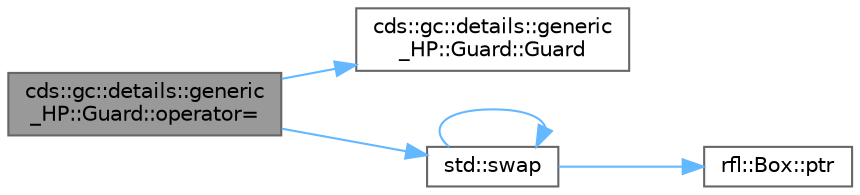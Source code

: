 digraph "cds::gc::details::generic_HP::Guard::operator="
{
 // LATEX_PDF_SIZE
  bgcolor="transparent";
  edge [fontname=Helvetica,fontsize=10,labelfontname=Helvetica,labelfontsize=10];
  node [fontname=Helvetica,fontsize=10,shape=box,height=0.2,width=0.4];
  rankdir="LR";
  Node1 [id="Node000001",label="cds::gc::details::generic\l_HP::Guard::operator=",height=0.2,width=0.4,color="gray40", fillcolor="grey60", style="filled", fontcolor="black",tooltip="Move assignment: the internal guards are swapped between src and this"];
  Node1 -> Node2 [id="edge1_Node000001_Node000002",color="steelblue1",style="solid",tooltip=" "];
  Node2 [id="Node000002",label="cds::gc::details::generic\l_HP::Guard::Guard",height=0.2,width=0.4,color="grey40", fillcolor="white", style="filled",URL="$classcds_1_1gc_1_1details_1_1generic___h_p_1_1_guard.html#a8000a815b41557b4ab2cba79169ee3e3",tooltip="Default ctor allocates a guard (hazard pointer) from thread-private storage"];
  Node1 -> Node3 [id="edge2_Node000001_Node000003",color="steelblue1",style="solid",tooltip=" "];
  Node3 [id="Node000003",label="std::swap",height=0.2,width=0.4,color="grey40", fillcolor="white", style="filled",URL="$namespacestd.html#a3acbe51b6415e9284430194bf04944e1",tooltip=" "];
  Node3 -> Node4 [id="edge3_Node000003_Node000004",color="steelblue1",style="solid",tooltip=" "];
  Node4 [id="Node000004",label="rfl::Box::ptr",height=0.2,width=0.4,color="grey40", fillcolor="white", style="filled",URL="$classrfl_1_1_box.html#a2edf048a6e6bea174db329e6ce7cf3df",tooltip="Returns the underlying unique_ptr"];
  Node3 -> Node3 [id="edge4_Node000003_Node000003",color="steelblue1",style="solid",tooltip=" "];
}
